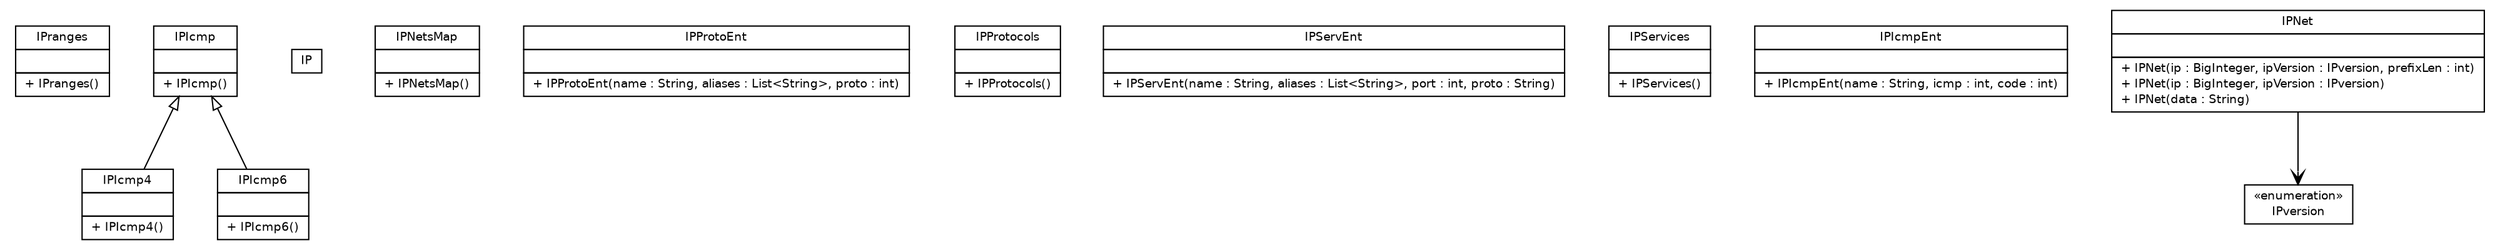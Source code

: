 #!/usr/local/bin/dot
#
# Class diagram 
# Generated by UmlGraph version 4.6 (http://www.spinellis.gr/sw/umlgraph)
#

digraph G {
	edge [fontname="Helvetica",fontsize=10,labelfontname="Helvetica",labelfontsize=10];
	node [fontname="Helvetica",fontsize=10,shape=plaintext];
	// fr.univrennes1.cri.jtacl.lib.ip.IPranges
	c133 [label=<<table border="0" cellborder="1" cellspacing="0" cellpadding="2" port="p" href="./IPranges.html">
		<tr><td><table border="0" cellspacing="0" cellpadding="1">
			<tr><td> IPranges </td></tr>
		</table></td></tr>
		<tr><td><table border="0" cellspacing="0" cellpadding="1">
			<tr><td align="left">  </td></tr>
		</table></td></tr>
		<tr><td><table border="0" cellspacing="0" cellpadding="1">
			<tr><td align="left"> + IPranges() </td></tr>
		</table></td></tr>
		</table>>, fontname="Helvetica", fontcolor="black", fontsize=9.0];
	// fr.univrennes1.cri.jtacl.lib.ip.IPIcmp4
	c134 [label=<<table border="0" cellborder="1" cellspacing="0" cellpadding="2" port="p" href="./IPIcmp4.html">
		<tr><td><table border="0" cellspacing="0" cellpadding="1">
			<tr><td> IPIcmp4 </td></tr>
		</table></td></tr>
		<tr><td><table border="0" cellspacing="0" cellpadding="1">
			<tr><td align="left">  </td></tr>
		</table></td></tr>
		<tr><td><table border="0" cellspacing="0" cellpadding="1">
			<tr><td align="left"> + IPIcmp4() </td></tr>
		</table></td></tr>
		</table>>, fontname="Helvetica", fontcolor="black", fontsize=9.0];
	// fr.univrennes1.cri.jtacl.lib.ip.IP
	c135 [label=<<table border="0" cellborder="1" cellspacing="0" cellpadding="2" port="p" href="./IP.html">
		<tr><td><table border="0" cellspacing="0" cellpadding="1">
			<tr><td> IP </td></tr>
		</table></td></tr>
		</table>>, fontname="Helvetica", fontcolor="black", fontsize=9.0];
	// fr.univrennes1.cri.jtacl.lib.ip.IPNetsMap
	c136 [label=<<table border="0" cellborder="1" cellspacing="0" cellpadding="2" port="p" href="./IPNetsMap.html">
		<tr><td><table border="0" cellspacing="0" cellpadding="1">
			<tr><td> IPNetsMap </td></tr>
		</table></td></tr>
		<tr><td><table border="0" cellspacing="0" cellpadding="1">
			<tr><td align="left">  </td></tr>
		</table></td></tr>
		<tr><td><table border="0" cellspacing="0" cellpadding="1">
			<tr><td align="left"> + IPNetsMap() </td></tr>
		</table></td></tr>
		</table>>, fontname="Helvetica", fontcolor="black", fontsize=9.0];
	// fr.univrennes1.cri.jtacl.lib.ip.IPIcmp6
	c137 [label=<<table border="0" cellborder="1" cellspacing="0" cellpadding="2" port="p" href="./IPIcmp6.html">
		<tr><td><table border="0" cellspacing="0" cellpadding="1">
			<tr><td> IPIcmp6 </td></tr>
		</table></td></tr>
		<tr><td><table border="0" cellspacing="0" cellpadding="1">
			<tr><td align="left">  </td></tr>
		</table></td></tr>
		<tr><td><table border="0" cellspacing="0" cellpadding="1">
			<tr><td align="left"> + IPIcmp6() </td></tr>
		</table></td></tr>
		</table>>, fontname="Helvetica", fontcolor="black", fontsize=9.0];
	// fr.univrennes1.cri.jtacl.lib.ip.IPProtoEnt
	c138 [label=<<table border="0" cellborder="1" cellspacing="0" cellpadding="2" port="p" href="./IPProtoEnt.html">
		<tr><td><table border="0" cellspacing="0" cellpadding="1">
			<tr><td> IPProtoEnt </td></tr>
		</table></td></tr>
		<tr><td><table border="0" cellspacing="0" cellpadding="1">
			<tr><td align="left">  </td></tr>
		</table></td></tr>
		<tr><td><table border="0" cellspacing="0" cellpadding="1">
			<tr><td align="left"> + IPProtoEnt(name : String, aliases : List&lt;String&gt;, proto : int) </td></tr>
		</table></td></tr>
		</table>>, fontname="Helvetica", fontcolor="black", fontsize=9.0];
	// fr.univrennes1.cri.jtacl.lib.ip.IPProtocols
	c139 [label=<<table border="0" cellborder="1" cellspacing="0" cellpadding="2" port="p" href="./IPProtocols.html">
		<tr><td><table border="0" cellspacing="0" cellpadding="1">
			<tr><td> IPProtocols </td></tr>
		</table></td></tr>
		<tr><td><table border="0" cellspacing="0" cellpadding="1">
			<tr><td align="left">  </td></tr>
		</table></td></tr>
		<tr><td><table border="0" cellspacing="0" cellpadding="1">
			<tr><td align="left"> + IPProtocols() </td></tr>
		</table></td></tr>
		</table>>, fontname="Helvetica", fontcolor="black", fontsize=9.0];
	// fr.univrennes1.cri.jtacl.lib.ip.IPServEnt
	c140 [label=<<table border="0" cellborder="1" cellspacing="0" cellpadding="2" port="p" href="./IPServEnt.html">
		<tr><td><table border="0" cellspacing="0" cellpadding="1">
			<tr><td> IPServEnt </td></tr>
		</table></td></tr>
		<tr><td><table border="0" cellspacing="0" cellpadding="1">
			<tr><td align="left">  </td></tr>
		</table></td></tr>
		<tr><td><table border="0" cellspacing="0" cellpadding="1">
			<tr><td align="left"> + IPServEnt(name : String, aliases : List&lt;String&gt;, port : int, proto : String) </td></tr>
		</table></td></tr>
		</table>>, fontname="Helvetica", fontcolor="black", fontsize=9.0];
	// fr.univrennes1.cri.jtacl.lib.ip.IPServices
	c141 [label=<<table border="0" cellborder="1" cellspacing="0" cellpadding="2" port="p" href="./IPServices.html">
		<tr><td><table border="0" cellspacing="0" cellpadding="1">
			<tr><td> IPServices </td></tr>
		</table></td></tr>
		<tr><td><table border="0" cellspacing="0" cellpadding="1">
			<tr><td align="left">  </td></tr>
		</table></td></tr>
		<tr><td><table border="0" cellspacing="0" cellpadding="1">
			<tr><td align="left"> + IPServices() </td></tr>
		</table></td></tr>
		</table>>, fontname="Helvetica", fontcolor="black", fontsize=9.0];
	// fr.univrennes1.cri.jtacl.lib.ip.IPIcmpEnt
	c142 [label=<<table border="0" cellborder="1" cellspacing="0" cellpadding="2" port="p" href="./IPIcmpEnt.html">
		<tr><td><table border="0" cellspacing="0" cellpadding="1">
			<tr><td> IPIcmpEnt </td></tr>
		</table></td></tr>
		<tr><td><table border="0" cellspacing="0" cellpadding="1">
			<tr><td align="left">  </td></tr>
		</table></td></tr>
		<tr><td><table border="0" cellspacing="0" cellpadding="1">
			<tr><td align="left"> + IPIcmpEnt(name : String, icmp : int, code : int) </td></tr>
		</table></td></tr>
		</table>>, fontname="Helvetica", fontcolor="black", fontsize=9.0];
	// fr.univrennes1.cri.jtacl.lib.ip.IPIcmp
	c143 [label=<<table border="0" cellborder="1" cellspacing="0" cellpadding="2" port="p" href="./IPIcmp.html">
		<tr><td><table border="0" cellspacing="0" cellpadding="1">
			<tr><td> IPIcmp </td></tr>
		</table></td></tr>
		<tr><td><table border="0" cellspacing="0" cellpadding="1">
			<tr><td align="left">  </td></tr>
		</table></td></tr>
		<tr><td><table border="0" cellspacing="0" cellpadding="1">
			<tr><td align="left"> + IPIcmp() </td></tr>
		</table></td></tr>
		</table>>, fontname="Helvetica", fontcolor="black", fontsize=9.0];
	// fr.univrennes1.cri.jtacl.lib.ip.IPversion
	c144 [label=<<table border="0" cellborder="1" cellspacing="0" cellpadding="2" port="p" href="./IPversion.html">
		<tr><td><table border="0" cellspacing="0" cellpadding="1">
			<tr><td> &laquo;enumeration&raquo; </td></tr>
			<tr><td> IPversion </td></tr>
		</table></td></tr>
		</table>>, fontname="Helvetica", fontcolor="black", fontsize=9.0];
	// fr.univrennes1.cri.jtacl.lib.ip.IPNet
	c145 [label=<<table border="0" cellborder="1" cellspacing="0" cellpadding="2" port="p" href="./IPNet.html">
		<tr><td><table border="0" cellspacing="0" cellpadding="1">
			<tr><td> IPNet </td></tr>
		</table></td></tr>
		<tr><td><table border="0" cellspacing="0" cellpadding="1">
			<tr><td align="left">  </td></tr>
		</table></td></tr>
		<tr><td><table border="0" cellspacing="0" cellpadding="1">
			<tr><td align="left"> + IPNet(ip : BigInteger, ipVersion : IPversion, prefixLen : int) </td></tr>
			<tr><td align="left"> + IPNet(ip : BigInteger, ipVersion : IPversion) </td></tr>
			<tr><td align="left"> + IPNet(data : String) </td></tr>
		</table></td></tr>
		</table>>, fontname="Helvetica", fontcolor="black", fontsize=9.0];
	//fr.univrennes1.cri.jtacl.lib.ip.IPIcmp4 extends fr.univrennes1.cri.jtacl.lib.ip.IPIcmp
	c143:p -> c134:p [dir=back,arrowtail=empty];
	//fr.univrennes1.cri.jtacl.lib.ip.IPIcmp6 extends fr.univrennes1.cri.jtacl.lib.ip.IPIcmp
	c143:p -> c137:p [dir=back,arrowtail=empty];
	// fr.univrennes1.cri.jtacl.lib.ip.IPNet NAVASSOC fr.univrennes1.cri.jtacl.lib.ip.IPversion
	c145:p -> c144:p [taillabel="", label="", headlabel="", fontname="Helvetica", fontcolor="black", fontsize=10.0, color="black", arrowhead=open];
}

